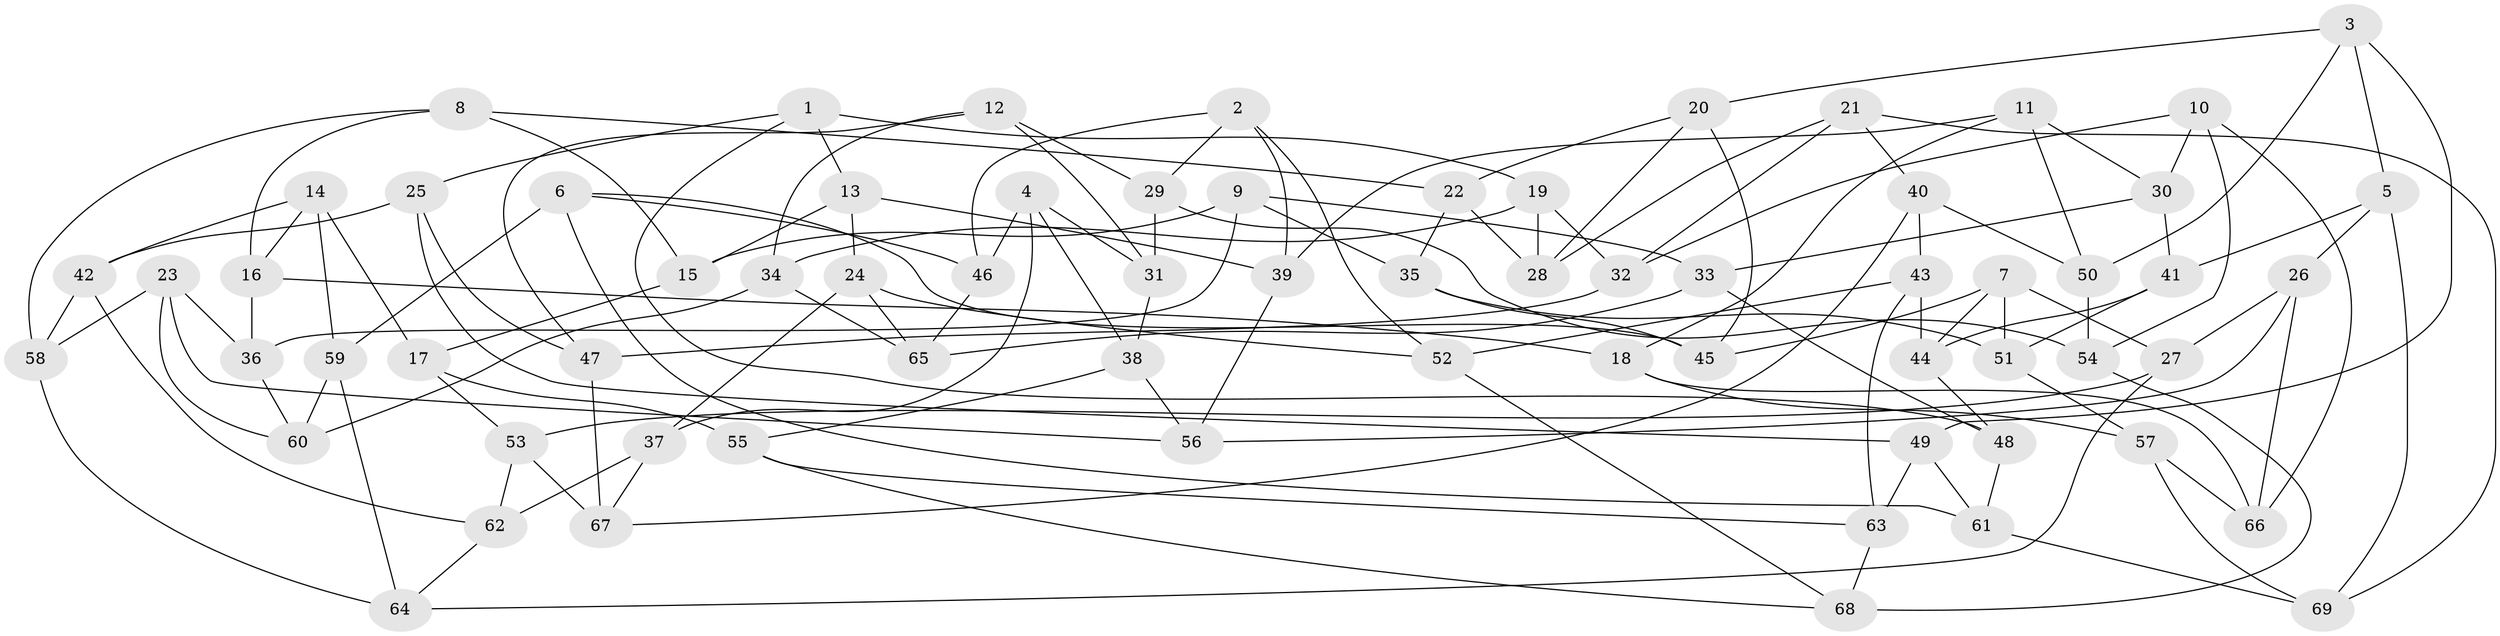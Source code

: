 // coarse degree distribution, {4: 0.5, 6: 0.3333333333333333, 3: 0.0625, 5: 0.10416666666666667}
// Generated by graph-tools (version 1.1) at 2025/52/02/27/25 19:52:29]
// undirected, 69 vertices, 138 edges
graph export_dot {
graph [start="1"]
  node [color=gray90,style=filled];
  1;
  2;
  3;
  4;
  5;
  6;
  7;
  8;
  9;
  10;
  11;
  12;
  13;
  14;
  15;
  16;
  17;
  18;
  19;
  20;
  21;
  22;
  23;
  24;
  25;
  26;
  27;
  28;
  29;
  30;
  31;
  32;
  33;
  34;
  35;
  36;
  37;
  38;
  39;
  40;
  41;
  42;
  43;
  44;
  45;
  46;
  47;
  48;
  49;
  50;
  51;
  52;
  53;
  54;
  55;
  56;
  57;
  58;
  59;
  60;
  61;
  62;
  63;
  64;
  65;
  66;
  67;
  68;
  69;
  1 -- 13;
  1 -- 19;
  1 -- 48;
  1 -- 25;
  2 -- 46;
  2 -- 39;
  2 -- 52;
  2 -- 29;
  3 -- 49;
  3 -- 5;
  3 -- 50;
  3 -- 20;
  4 -- 38;
  4 -- 31;
  4 -- 46;
  4 -- 37;
  5 -- 41;
  5 -- 26;
  5 -- 69;
  6 -- 59;
  6 -- 61;
  6 -- 46;
  6 -- 45;
  7 -- 44;
  7 -- 45;
  7 -- 51;
  7 -- 27;
  8 -- 58;
  8 -- 22;
  8 -- 16;
  8 -- 15;
  9 -- 15;
  9 -- 33;
  9 -- 35;
  9 -- 36;
  10 -- 66;
  10 -- 54;
  10 -- 30;
  10 -- 32;
  11 -- 18;
  11 -- 39;
  11 -- 50;
  11 -- 30;
  12 -- 29;
  12 -- 31;
  12 -- 34;
  12 -- 47;
  13 -- 39;
  13 -- 24;
  13 -- 15;
  14 -- 17;
  14 -- 16;
  14 -- 59;
  14 -- 42;
  15 -- 17;
  16 -- 18;
  16 -- 36;
  17 -- 53;
  17 -- 55;
  18 -- 57;
  18 -- 66;
  19 -- 32;
  19 -- 34;
  19 -- 28;
  20 -- 28;
  20 -- 45;
  20 -- 22;
  21 -- 32;
  21 -- 69;
  21 -- 28;
  21 -- 40;
  22 -- 35;
  22 -- 28;
  23 -- 56;
  23 -- 60;
  23 -- 36;
  23 -- 58;
  24 -- 37;
  24 -- 52;
  24 -- 65;
  25 -- 49;
  25 -- 47;
  25 -- 42;
  26 -- 27;
  26 -- 66;
  26 -- 56;
  27 -- 64;
  27 -- 53;
  29 -- 31;
  29 -- 54;
  30 -- 41;
  30 -- 33;
  31 -- 38;
  32 -- 47;
  33 -- 65;
  33 -- 48;
  34 -- 65;
  34 -- 60;
  35 -- 45;
  35 -- 51;
  36 -- 60;
  37 -- 62;
  37 -- 67;
  38 -- 55;
  38 -- 56;
  39 -- 56;
  40 -- 67;
  40 -- 50;
  40 -- 43;
  41 -- 44;
  41 -- 51;
  42 -- 62;
  42 -- 58;
  43 -- 44;
  43 -- 63;
  43 -- 52;
  44 -- 48;
  46 -- 65;
  47 -- 67;
  48 -- 61;
  49 -- 63;
  49 -- 61;
  50 -- 54;
  51 -- 57;
  52 -- 68;
  53 -- 62;
  53 -- 67;
  54 -- 68;
  55 -- 68;
  55 -- 63;
  57 -- 69;
  57 -- 66;
  58 -- 64;
  59 -- 64;
  59 -- 60;
  61 -- 69;
  62 -- 64;
  63 -- 68;
}
